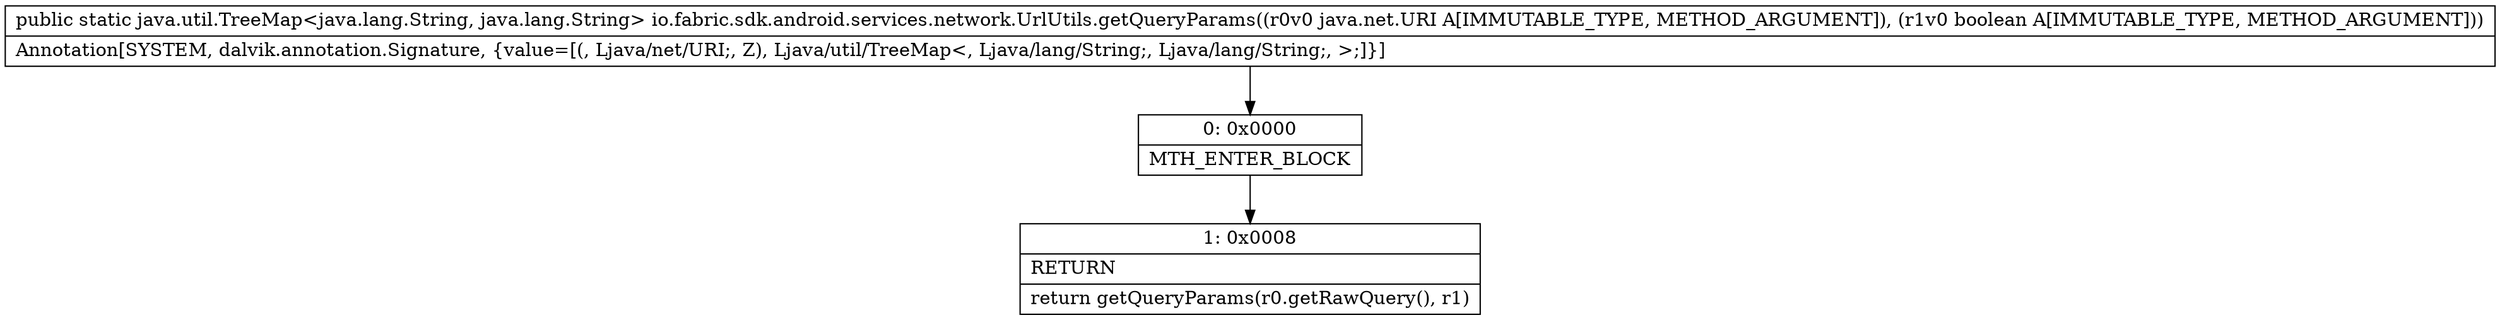 digraph "CFG forio.fabric.sdk.android.services.network.UrlUtils.getQueryParams(Ljava\/net\/URI;Z)Ljava\/util\/TreeMap;" {
Node_0 [shape=record,label="{0\:\ 0x0000|MTH_ENTER_BLOCK\l}"];
Node_1 [shape=record,label="{1\:\ 0x0008|RETURN\l|return getQueryParams(r0.getRawQuery(), r1)\l}"];
MethodNode[shape=record,label="{public static java.util.TreeMap\<java.lang.String, java.lang.String\> io.fabric.sdk.android.services.network.UrlUtils.getQueryParams((r0v0 java.net.URI A[IMMUTABLE_TYPE, METHOD_ARGUMENT]), (r1v0 boolean A[IMMUTABLE_TYPE, METHOD_ARGUMENT]))  | Annotation[SYSTEM, dalvik.annotation.Signature, \{value=[(, Ljava\/net\/URI;, Z), Ljava\/util\/TreeMap\<, Ljava\/lang\/String;, Ljava\/lang\/String;, \>;]\}]\l}"];
MethodNode -> Node_0;
Node_0 -> Node_1;
}

